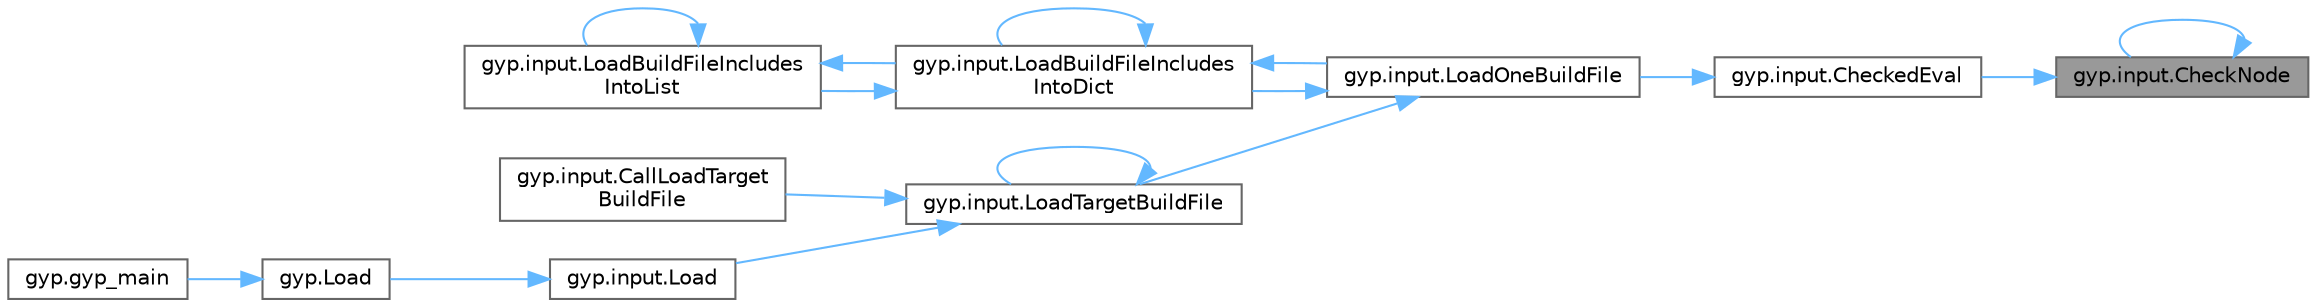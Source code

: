 digraph "gyp.input.CheckNode"
{
 // LATEX_PDF_SIZE
  bgcolor="transparent";
  edge [fontname=Helvetica,fontsize=10,labelfontname=Helvetica,labelfontsize=10];
  node [fontname=Helvetica,fontsize=10,shape=box,height=0.2,width=0.4];
  rankdir="RL";
  Node1 [id="Node000001",label="gyp.input.CheckNode",height=0.2,width=0.4,color="gray40", fillcolor="grey60", style="filled", fontcolor="black",tooltip=" "];
  Node1 -> Node2 [id="edge16_Node000001_Node000002",dir="back",color="steelblue1",style="solid",tooltip=" "];
  Node2 [id="Node000002",label="gyp.input.CheckedEval",height=0.2,width=0.4,color="grey40", fillcolor="white", style="filled",URL="$namespacegyp_1_1input.html#ae21ddb67879783222f66c058259d64ae",tooltip=" "];
  Node2 -> Node3 [id="edge17_Node000002_Node000003",dir="back",color="steelblue1",style="solid",tooltip=" "];
  Node3 [id="Node000003",label="gyp.input.LoadOneBuildFile",height=0.2,width=0.4,color="grey40", fillcolor="white", style="filled",URL="$namespacegyp_1_1input.html#ab16a9d5aeacfaccf537a0080d9979049",tooltip=" "];
  Node3 -> Node4 [id="edge18_Node000003_Node000004",dir="back",color="steelblue1",style="solid",tooltip=" "];
  Node4 [id="Node000004",label="gyp.input.LoadBuildFileIncludes\lIntoDict",height=0.2,width=0.4,color="grey40", fillcolor="white", style="filled",URL="$namespacegyp_1_1input.html#a260d7e3f235e4e2f4210377801262720",tooltip=" "];
  Node4 -> Node4 [id="edge19_Node000004_Node000004",dir="back",color="steelblue1",style="solid",tooltip=" "];
  Node4 -> Node5 [id="edge20_Node000004_Node000005",dir="back",color="steelblue1",style="solid",tooltip=" "];
  Node5 [id="Node000005",label="gyp.input.LoadBuildFileIncludes\lIntoList",height=0.2,width=0.4,color="grey40", fillcolor="white", style="filled",URL="$namespacegyp_1_1input.html#af8467702a0fb29367c7f595684290b7a",tooltip=" "];
  Node5 -> Node4 [id="edge21_Node000005_Node000004",dir="back",color="steelblue1",style="solid",tooltip=" "];
  Node5 -> Node5 [id="edge22_Node000005_Node000005",dir="back",color="steelblue1",style="solid",tooltip=" "];
  Node4 -> Node3 [id="edge23_Node000004_Node000003",dir="back",color="steelblue1",style="solid",tooltip=" "];
  Node3 -> Node6 [id="edge24_Node000003_Node000006",dir="back",color="steelblue1",style="solid",tooltip=" "];
  Node6 [id="Node000006",label="gyp.input.LoadTargetBuildFile",height=0.2,width=0.4,color="grey40", fillcolor="white", style="filled",URL="$namespacegyp_1_1input.html#a38b92f970d0c3fd3dc46270551165908",tooltip=" "];
  Node6 -> Node7 [id="edge25_Node000006_Node000007",dir="back",color="steelblue1",style="solid",tooltip=" "];
  Node7 [id="Node000007",label="gyp.input.CallLoadTarget\lBuildFile",height=0.2,width=0.4,color="grey40", fillcolor="white", style="filled",URL="$namespacegyp_1_1input.html#abda17efe6ce93f08fa61eb5d58b9ef22",tooltip=" "];
  Node6 -> Node8 [id="edge26_Node000006_Node000008",dir="back",color="steelblue1",style="solid",tooltip=" "];
  Node8 [id="Node000008",label="gyp.input.Load",height=0.2,width=0.4,color="grey40", fillcolor="white", style="filled",URL="$namespacegyp_1_1input.html#ad90e79d4281c183f60968ae564a1a8b7",tooltip=" "];
  Node8 -> Node9 [id="edge27_Node000008_Node000009",dir="back",color="steelblue1",style="solid",tooltip=" "];
  Node9 [id="Node000009",label="gyp.Load",height=0.2,width=0.4,color="grey40", fillcolor="white", style="filled",URL="$namespacegyp.html#a0bc64fed18f77300277d691e72844798",tooltip=" "];
  Node9 -> Node10 [id="edge28_Node000009_Node000010",dir="back",color="steelblue1",style="solid",tooltip=" "];
  Node10 [id="Node000010",label="gyp.gyp_main",height=0.2,width=0.4,color="grey40", fillcolor="white", style="filled",URL="$namespacegyp.html#ad232b957228659b1c62ea8bb0e317901",tooltip=" "];
  Node6 -> Node6 [id="edge29_Node000006_Node000006",dir="back",color="steelblue1",style="solid",tooltip=" "];
  Node1 -> Node1 [id="edge30_Node000001_Node000001",dir="back",color="steelblue1",style="solid",tooltip=" "];
}
